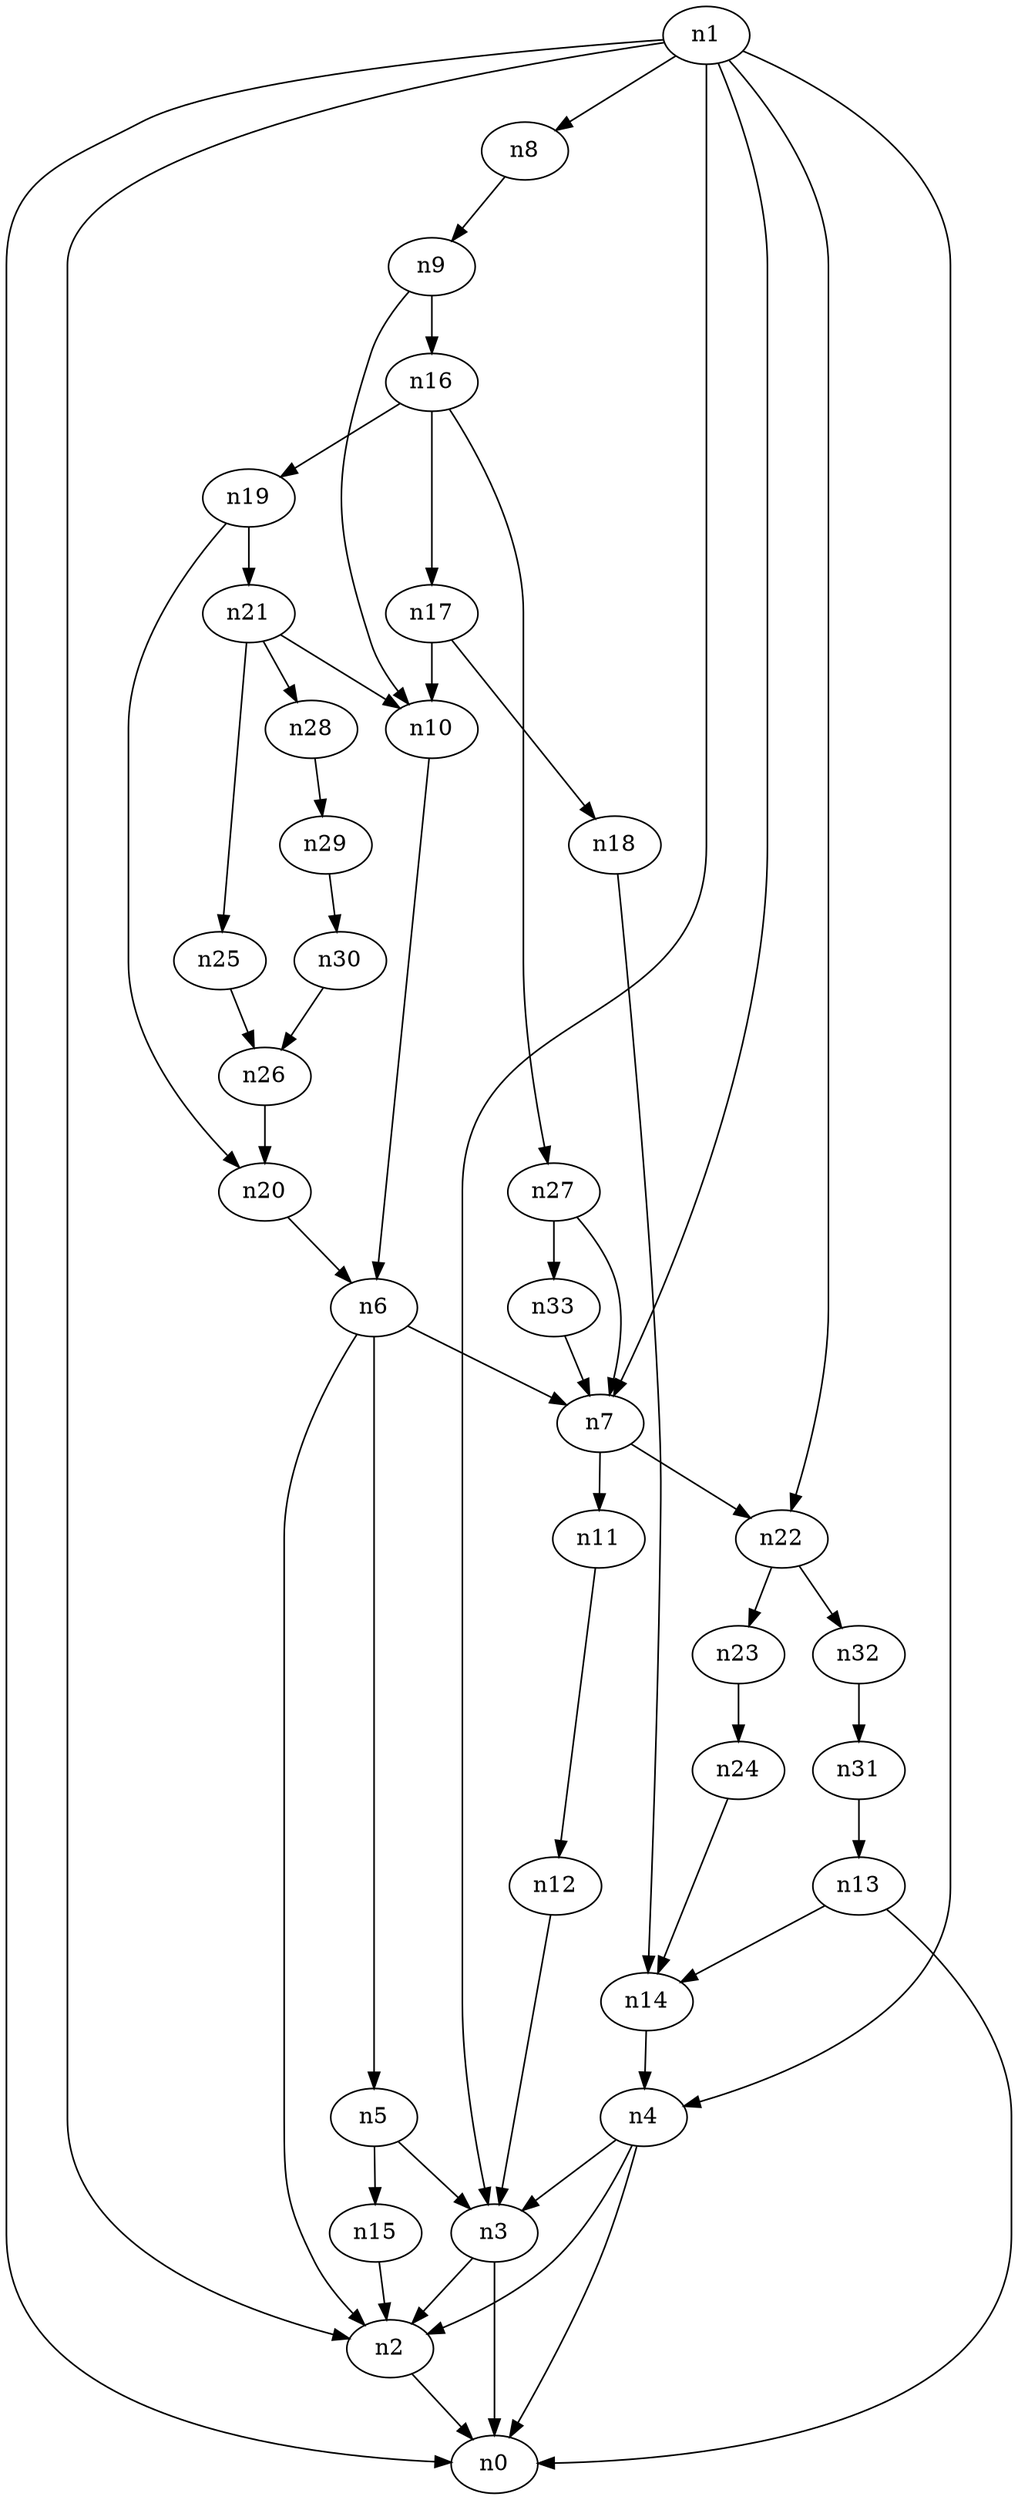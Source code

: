digraph G {
	n1 -> n0	 [_graphml_id=e0];
	n1 -> n2	 [_graphml_id=e1];
	n1 -> n3	 [_graphml_id=e6];
	n1 -> n4	 [_graphml_id=e9];
	n1 -> n7	 [_graphml_id=e13];
	n1 -> n8	 [_graphml_id=e15];
	n1 -> n22	 [_graphml_id=e37];
	n2 -> n0	 [_graphml_id=e5];
	n3 -> n0	 [_graphml_id=e8];
	n3 -> n2	 [_graphml_id=e2];
	n4 -> n0	 [_graphml_id=e4];
	n4 -> n2	 [_graphml_id=e7];
	n4 -> n3	 [_graphml_id=e3];
	n5 -> n3	 [_graphml_id=e10];
	n5 -> n15	 [_graphml_id=e25];
	n6 -> n2	 [_graphml_id=e12];
	n6 -> n5	 [_graphml_id=e11];
	n6 -> n7	 [_graphml_id=e14];
	n7 -> n11	 [_graphml_id=e19];
	n7 -> n22	 [_graphml_id=e46];
	n8 -> n9	 [_graphml_id=e16];
	n9 -> n10	 [_graphml_id=e17];
	n9 -> n16	 [_graphml_id=e27];
	n10 -> n6	 [_graphml_id=e18];
	n11 -> n12	 [_graphml_id=e20];
	n12 -> n3	 [_graphml_id=e21];
	n13 -> n0	 [_graphml_id=e22];
	n13 -> n14	 [_graphml_id=e23];
	n14 -> n4	 [_graphml_id=e24];
	n15 -> n2	 [_graphml_id=e26];
	n16 -> n17	 [_graphml_id=e28];
	n16 -> n19	 [_graphml_id=e31];
	n16 -> n27	 [_graphml_id=e44];
	n17 -> n10	 [_graphml_id=e36];
	n17 -> n18	 [_graphml_id=e29];
	n18 -> n14	 [_graphml_id=e30];
	n19 -> n20	 [_graphml_id=e32];
	n19 -> n21	 [_graphml_id=e34];
	n20 -> n6	 [_graphml_id=e33];
	n21 -> n10	 [_graphml_id=e35];
	n21 -> n25	 [_graphml_id=e41];
	n21 -> n28	 [_graphml_id=e47];
	n22 -> n23	 [_graphml_id=e38];
	n22 -> n32	 [_graphml_id=e53];
	n23 -> n24	 [_graphml_id=e39];
	n24 -> n14	 [_graphml_id=e40];
	n25 -> n26	 [_graphml_id=e42];
	n26 -> n20	 [_graphml_id=e43];
	n27 -> n7	 [_graphml_id=e45];
	n27 -> n33	 [_graphml_id=e55];
	n28 -> n29	 [_graphml_id=e48];
	n29 -> n30	 [_graphml_id=e49];
	n30 -> n26	 [_graphml_id=e50];
	n31 -> n13	 [_graphml_id=e51];
	n32 -> n31	 [_graphml_id=e52];
	n33 -> n7	 [_graphml_id=e54];
}
